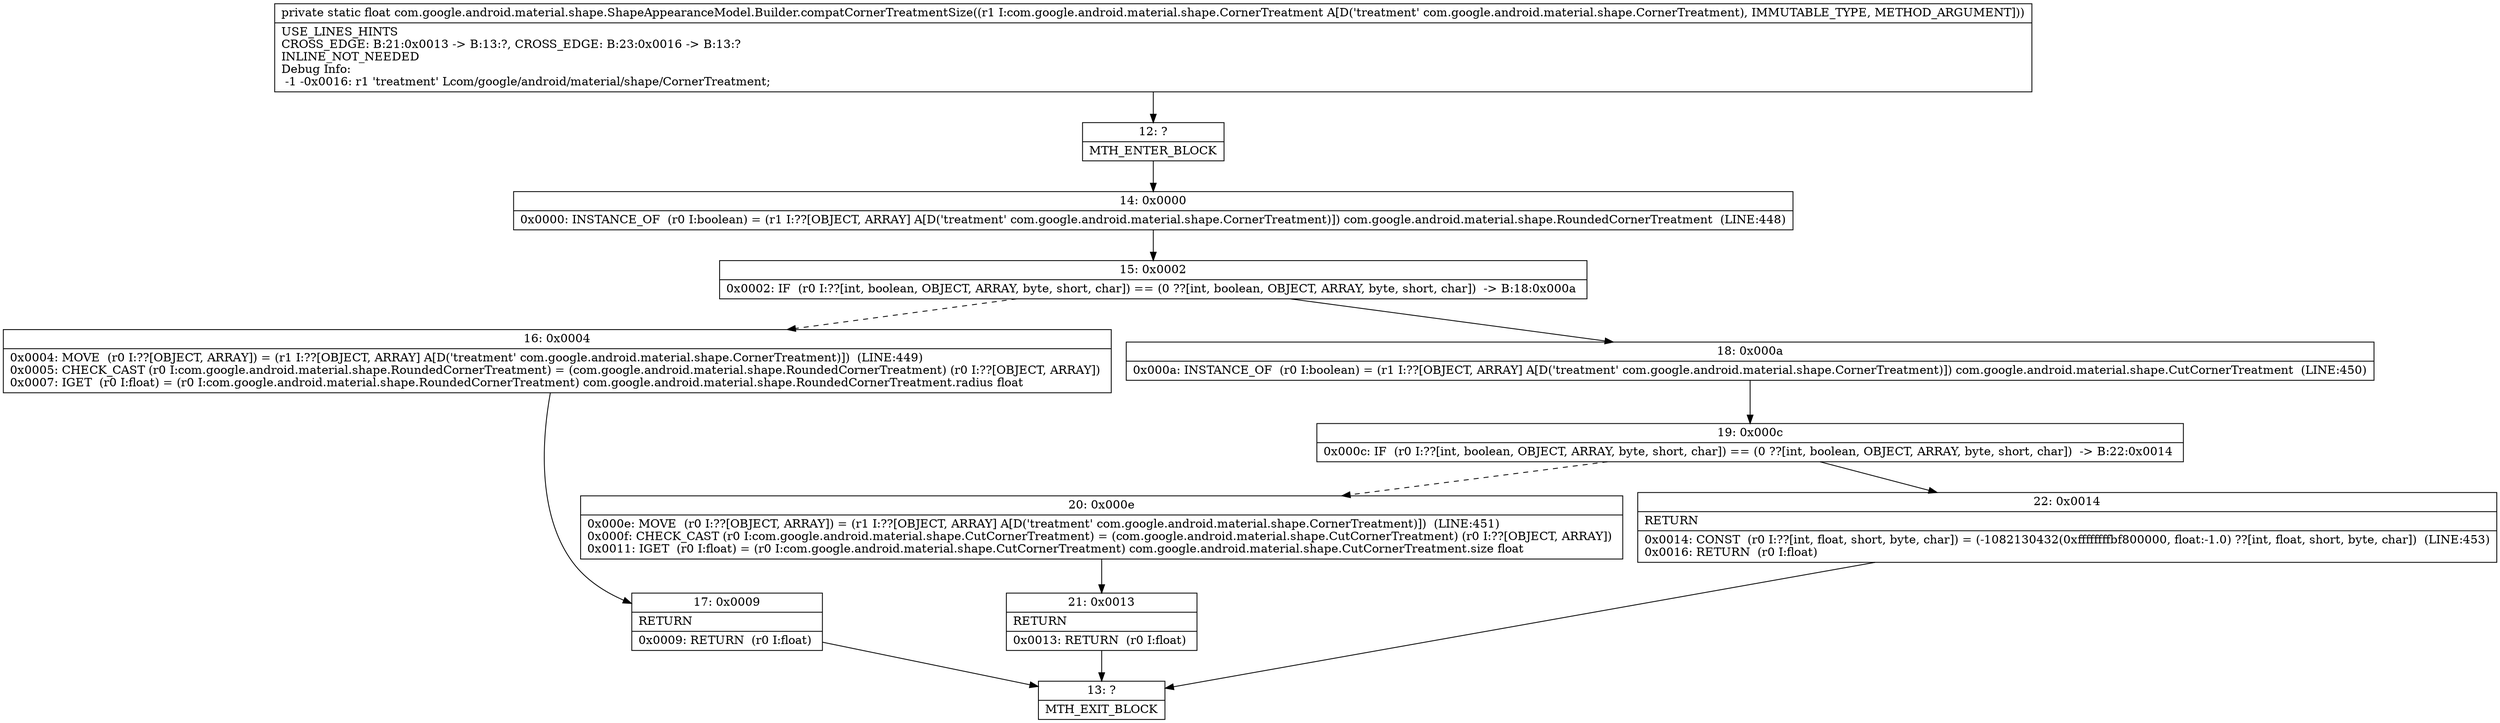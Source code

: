 digraph "CFG forcom.google.android.material.shape.ShapeAppearanceModel.Builder.compatCornerTreatmentSize(Lcom\/google\/android\/material\/shape\/CornerTreatment;)F" {
Node_12 [shape=record,label="{12\:\ ?|MTH_ENTER_BLOCK\l}"];
Node_14 [shape=record,label="{14\:\ 0x0000|0x0000: INSTANCE_OF  (r0 I:boolean) = (r1 I:??[OBJECT, ARRAY] A[D('treatment' com.google.android.material.shape.CornerTreatment)]) com.google.android.material.shape.RoundedCornerTreatment  (LINE:448)\l}"];
Node_15 [shape=record,label="{15\:\ 0x0002|0x0002: IF  (r0 I:??[int, boolean, OBJECT, ARRAY, byte, short, char]) == (0 ??[int, boolean, OBJECT, ARRAY, byte, short, char])  \-\> B:18:0x000a \l}"];
Node_16 [shape=record,label="{16\:\ 0x0004|0x0004: MOVE  (r0 I:??[OBJECT, ARRAY]) = (r1 I:??[OBJECT, ARRAY] A[D('treatment' com.google.android.material.shape.CornerTreatment)])  (LINE:449)\l0x0005: CHECK_CAST (r0 I:com.google.android.material.shape.RoundedCornerTreatment) = (com.google.android.material.shape.RoundedCornerTreatment) (r0 I:??[OBJECT, ARRAY]) \l0x0007: IGET  (r0 I:float) = (r0 I:com.google.android.material.shape.RoundedCornerTreatment) com.google.android.material.shape.RoundedCornerTreatment.radius float \l}"];
Node_17 [shape=record,label="{17\:\ 0x0009|RETURN\l|0x0009: RETURN  (r0 I:float) \l}"];
Node_13 [shape=record,label="{13\:\ ?|MTH_EXIT_BLOCK\l}"];
Node_18 [shape=record,label="{18\:\ 0x000a|0x000a: INSTANCE_OF  (r0 I:boolean) = (r1 I:??[OBJECT, ARRAY] A[D('treatment' com.google.android.material.shape.CornerTreatment)]) com.google.android.material.shape.CutCornerTreatment  (LINE:450)\l}"];
Node_19 [shape=record,label="{19\:\ 0x000c|0x000c: IF  (r0 I:??[int, boolean, OBJECT, ARRAY, byte, short, char]) == (0 ??[int, boolean, OBJECT, ARRAY, byte, short, char])  \-\> B:22:0x0014 \l}"];
Node_20 [shape=record,label="{20\:\ 0x000e|0x000e: MOVE  (r0 I:??[OBJECT, ARRAY]) = (r1 I:??[OBJECT, ARRAY] A[D('treatment' com.google.android.material.shape.CornerTreatment)])  (LINE:451)\l0x000f: CHECK_CAST (r0 I:com.google.android.material.shape.CutCornerTreatment) = (com.google.android.material.shape.CutCornerTreatment) (r0 I:??[OBJECT, ARRAY]) \l0x0011: IGET  (r0 I:float) = (r0 I:com.google.android.material.shape.CutCornerTreatment) com.google.android.material.shape.CutCornerTreatment.size float \l}"];
Node_21 [shape=record,label="{21\:\ 0x0013|RETURN\l|0x0013: RETURN  (r0 I:float) \l}"];
Node_22 [shape=record,label="{22\:\ 0x0014|RETURN\l|0x0014: CONST  (r0 I:??[int, float, short, byte, char]) = (\-1082130432(0xffffffffbf800000, float:\-1.0) ??[int, float, short, byte, char])  (LINE:453)\l0x0016: RETURN  (r0 I:float) \l}"];
MethodNode[shape=record,label="{private static float com.google.android.material.shape.ShapeAppearanceModel.Builder.compatCornerTreatmentSize((r1 I:com.google.android.material.shape.CornerTreatment A[D('treatment' com.google.android.material.shape.CornerTreatment), IMMUTABLE_TYPE, METHOD_ARGUMENT]))  | USE_LINES_HINTS\lCROSS_EDGE: B:21:0x0013 \-\> B:13:?, CROSS_EDGE: B:23:0x0016 \-\> B:13:?\lINLINE_NOT_NEEDED\lDebug Info:\l  \-1 \-0x0016: r1 'treatment' Lcom\/google\/android\/material\/shape\/CornerTreatment;\l}"];
MethodNode -> Node_12;Node_12 -> Node_14;
Node_14 -> Node_15;
Node_15 -> Node_16[style=dashed];
Node_15 -> Node_18;
Node_16 -> Node_17;
Node_17 -> Node_13;
Node_18 -> Node_19;
Node_19 -> Node_20[style=dashed];
Node_19 -> Node_22;
Node_20 -> Node_21;
Node_21 -> Node_13;
Node_22 -> Node_13;
}


